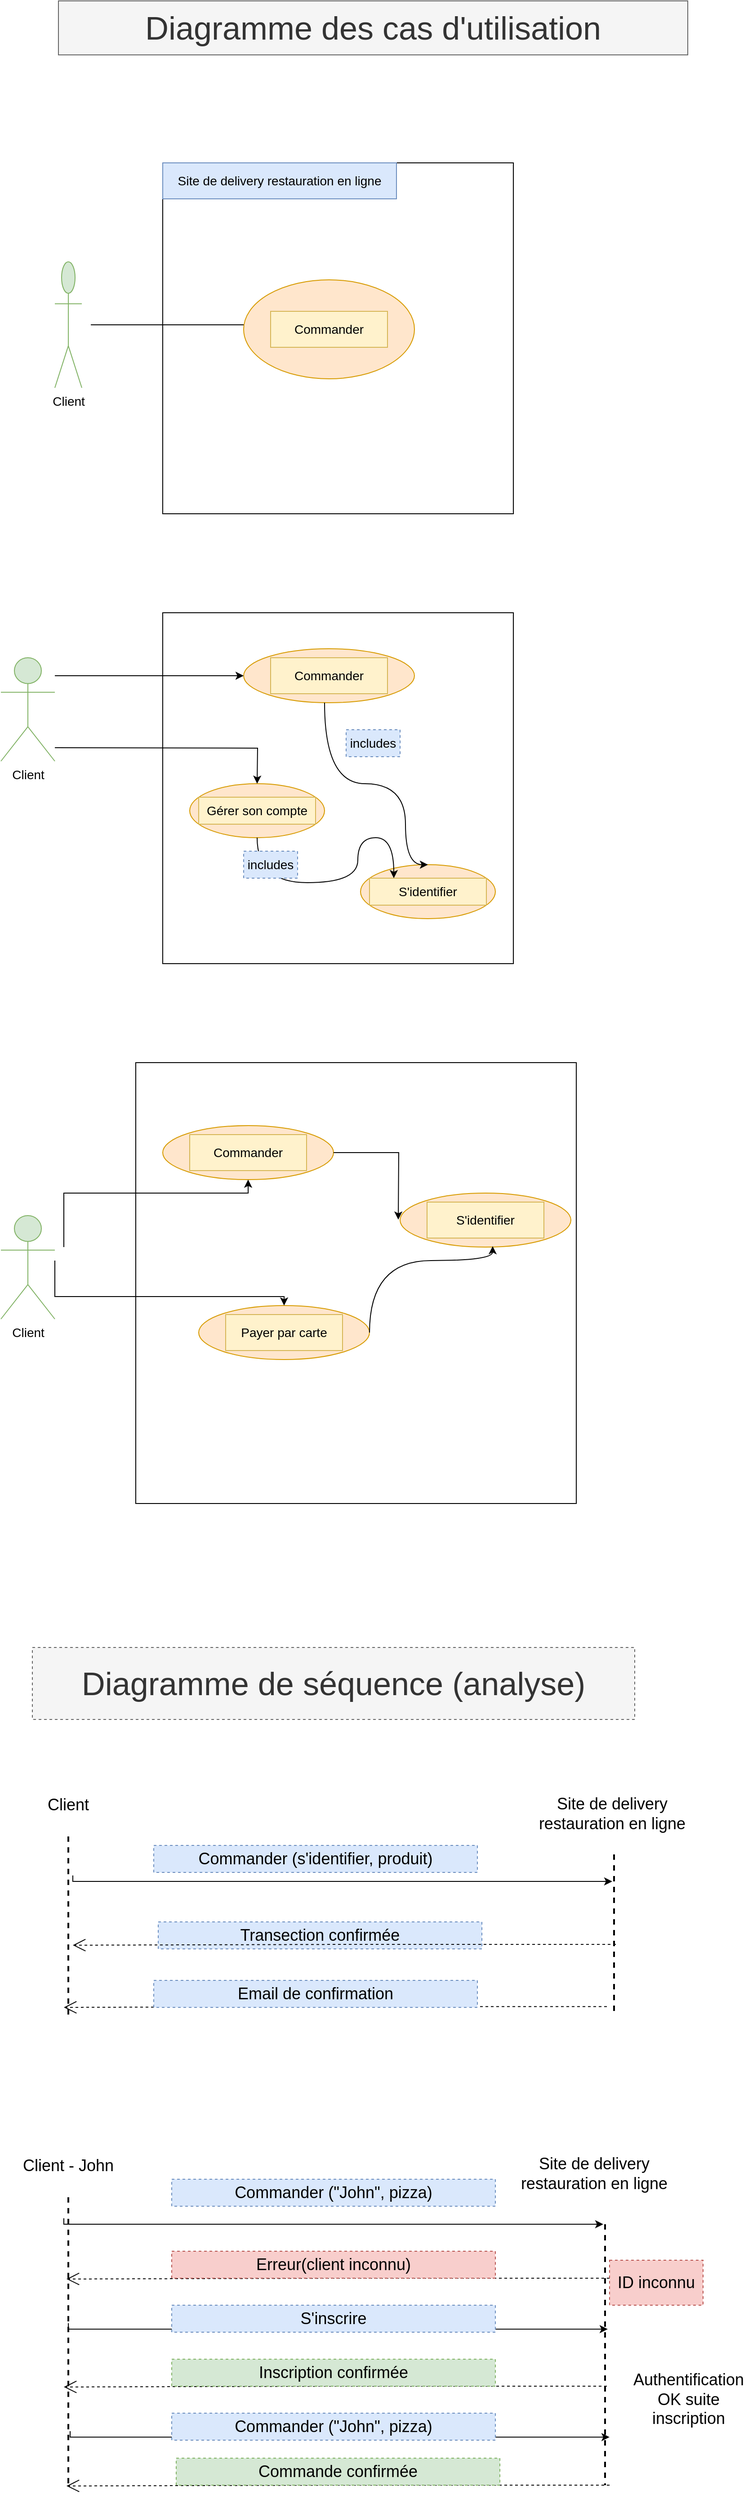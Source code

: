 <mxfile version="15.4.1" type="github">
  <diagram id="J45QLLrPWS1TGxtjDvdC" name="Page-1">
    <mxGraphModel dx="946" dy="1783" grid="1" gridSize="10" guides="1" tooltips="1" connect="1" arrows="1" fold="1" page="1" pageScale="1" pageWidth="827" pageHeight="1169" math="0" shadow="0">
      <root>
        <mxCell id="0" />
        <mxCell id="1" parent="0" />
        <mxCell id="biZ4iteftUsAlTBa2_1P-3" value="" style="whiteSpace=wrap;html=1;aspect=fixed;" parent="1" vertex="1">
          <mxGeometry x="210" y="-930" width="390" height="390" as="geometry" />
        </mxCell>
        <mxCell id="biZ4iteftUsAlTBa2_1P-5" value="" style="ellipse;whiteSpace=wrap;html=1;fillColor=#ffe6cc;strokeColor=#d79b00;" parent="1" vertex="1">
          <mxGeometry x="300" y="-800" width="190" height="110" as="geometry" />
        </mxCell>
        <mxCell id="biZ4iteftUsAlTBa2_1P-6" value="&lt;font style=&quot;font-size: 14px&quot;&gt;Commander&lt;/font&gt;" style="text;html=1;strokeColor=#d6b656;fillColor=#fff2cc;align=center;verticalAlign=middle;whiteSpace=wrap;rounded=0;" parent="1" vertex="1">
          <mxGeometry x="330" y="-765" width="130" height="40" as="geometry" />
        </mxCell>
        <mxCell id="biZ4iteftUsAlTBa2_1P-8" value="&lt;font style=&quot;font-size: 14px&quot;&gt;Site de delivery restauration en ligne&lt;/font&gt;" style="text;html=1;strokeColor=#6c8ebf;fillColor=#dae8fc;align=center;verticalAlign=middle;whiteSpace=wrap;rounded=0;" parent="1" vertex="1">
          <mxGeometry x="210" y="-930" width="260" height="40" as="geometry" />
        </mxCell>
        <mxCell id="jNWv_4Wls3N7F7shUMZf-1" value="&lt;font style=&quot;font-size: 36px&quot;&gt;Diagramme des cas d&#39;utilisation&lt;/font&gt;" style="text;html=1;strokeColor=#666666;fillColor=#f5f5f5;align=center;verticalAlign=middle;whiteSpace=wrap;rounded=0;fontColor=#333333;" parent="1" vertex="1">
          <mxGeometry x="94" y="-1110" width="700" height="60" as="geometry" />
        </mxCell>
        <mxCell id="jNWv_4Wls3N7F7shUMZf-9" value="" style="line;strokeWidth=1;rotatable=0;dashed=0;labelPosition=right;align=left;verticalAlign=middle;spacingTop=0;spacingLeft=6;points=[];portConstraint=eastwest;fontSize=14;" parent="1" vertex="1">
          <mxGeometry x="130" y="-755" width="170" height="10" as="geometry" />
        </mxCell>
        <mxCell id="jNWv_4Wls3N7F7shUMZf-12" value="&lt;font style=&quot;font-size: 14px&quot;&gt;Client&lt;/font&gt;" style="shape=umlActor;verticalLabelPosition=bottom;verticalAlign=top;html=1;outlineConnect=0;fillColor=#d5e8d4;strokeColor=#82b366;" parent="1" vertex="1">
          <mxGeometry x="90" y="-820" width="30" height="140" as="geometry" />
        </mxCell>
        <mxCell id="jNWv_4Wls3N7F7shUMZf-17" value="" style="whiteSpace=wrap;html=1;aspect=fixed;" parent="1" vertex="1">
          <mxGeometry x="210" y="-430" width="390" height="390" as="geometry" />
        </mxCell>
        <mxCell id="jNWv_4Wls3N7F7shUMZf-18" value="&lt;font style=&quot;font-size: 14px&quot;&gt;Client&lt;/font&gt;" style="shape=umlActor;verticalLabelPosition=bottom;verticalAlign=top;html=1;outlineConnect=0;fillColor=#d5e8d4;strokeColor=#82b366;" parent="1" vertex="1">
          <mxGeometry x="30" y="-380" width="60" height="115" as="geometry" />
        </mxCell>
        <mxCell id="jNWv_4Wls3N7F7shUMZf-19" value="" style="ellipse;whiteSpace=wrap;html=1;fillColor=#ffe6cc;strokeColor=#d79b00;" parent="1" vertex="1">
          <mxGeometry x="300" y="-390" width="190" height="60" as="geometry" />
        </mxCell>
        <mxCell id="jNWv_4Wls3N7F7shUMZf-20" value="&lt;font style=&quot;font-size: 14px&quot;&gt;Commander&lt;/font&gt;" style="text;html=1;strokeColor=#d6b656;fillColor=#fff2cc;align=center;verticalAlign=middle;whiteSpace=wrap;rounded=0;" parent="1" vertex="1">
          <mxGeometry x="330" y="-380" width="130" height="40" as="geometry" />
        </mxCell>
        <mxCell id="jNWv_4Wls3N7F7shUMZf-24" value="" style="ellipse;whiteSpace=wrap;html=1;fillColor=#ffe6cc;strokeColor=#d79b00;" parent="1" vertex="1">
          <mxGeometry x="240" y="-240" width="150" height="60" as="geometry" />
        </mxCell>
        <mxCell id="jNWv_4Wls3N7F7shUMZf-25" value="&lt;font style=&quot;font-size: 14px&quot;&gt;Gérer son compte&lt;/font&gt;" style="text;html=1;strokeColor=#d6b656;fillColor=#fff2cc;align=center;verticalAlign=middle;whiteSpace=wrap;rounded=0;" parent="1" vertex="1">
          <mxGeometry x="250" y="-225" width="130" height="30" as="geometry" />
        </mxCell>
        <mxCell id="jNWv_4Wls3N7F7shUMZf-29" value="" style="ellipse;whiteSpace=wrap;html=1;fillColor=#ffe6cc;strokeColor=#d79b00;" parent="1" vertex="1">
          <mxGeometry x="430" y="-150" width="150" height="60" as="geometry" />
        </mxCell>
        <mxCell id="jNWv_4Wls3N7F7shUMZf-30" value="&lt;font style=&quot;font-size: 14px&quot;&gt;S&#39;identifier&lt;/font&gt;" style="text;html=1;strokeColor=#d6b656;fillColor=#fff2cc;align=center;verticalAlign=middle;whiteSpace=wrap;rounded=0;" parent="1" vertex="1">
          <mxGeometry x="440" y="-135" width="130" height="30" as="geometry" />
        </mxCell>
        <mxCell id="jNWv_4Wls3N7F7shUMZf-54" value="" style="endArrow=classic;html=1;rounded=0;fontSize=14;edgeStyle=orthogonalEdgeStyle;" parent="1" edge="1">
          <mxGeometry width="50" height="50" relative="1" as="geometry">
            <mxPoint x="90" y="-280" as="sourcePoint" />
            <mxPoint x="315" y="-240" as="targetPoint" />
          </mxGeometry>
        </mxCell>
        <mxCell id="jNWv_4Wls3N7F7shUMZf-80" value="" style="curved=1;endArrow=classic;html=1;rounded=0;fontSize=14;edgeStyle=orthogonalEdgeStyle;entryX=0.208;entryY=0;entryDx=0;entryDy=0;entryPerimeter=0;" parent="1" source="jNWv_4Wls3N7F7shUMZf-24" target="jNWv_4Wls3N7F7shUMZf-30" edge="1">
          <mxGeometry width="50" height="50" relative="1" as="geometry">
            <mxPoint x="377" y="-130" as="sourcePoint" />
            <mxPoint x="427" y="-180" as="targetPoint" />
            <Array as="points">
              <mxPoint x="315" y="-130" />
              <mxPoint x="427" y="-130" />
              <mxPoint x="427" y="-180" />
              <mxPoint x="467" y="-180" />
            </Array>
          </mxGeometry>
        </mxCell>
        <mxCell id="jNWv_4Wls3N7F7shUMZf-83" value="" style="endArrow=classic;html=1;rounded=0;fontSize=14;edgeStyle=orthogonalEdgeStyle;" parent="1" edge="1">
          <mxGeometry width="50" height="50" relative="1" as="geometry">
            <mxPoint x="90" y="-360" as="sourcePoint" />
            <mxPoint x="300" y="-360" as="targetPoint" />
          </mxGeometry>
        </mxCell>
        <mxCell id="jNWv_4Wls3N7F7shUMZf-84" value="includes" style="text;html=1;strokeColor=#6c8ebf;fillColor=#dae8fc;align=center;verticalAlign=middle;whiteSpace=wrap;rounded=0;dashed=1;fontSize=14;" parent="1" vertex="1">
          <mxGeometry x="414" y="-300" width="60" height="30" as="geometry" />
        </mxCell>
        <mxCell id="jNWv_4Wls3N7F7shUMZf-85" value="includes" style="text;html=1;strokeColor=#6c8ebf;fillColor=#dae8fc;align=center;verticalAlign=middle;whiteSpace=wrap;rounded=0;dashed=1;fontSize=14;" parent="1" vertex="1">
          <mxGeometry x="300" y="-165" width="60" height="30" as="geometry" />
        </mxCell>
        <mxCell id="jNWv_4Wls3N7F7shUMZf-87" value="" style="whiteSpace=wrap;html=1;aspect=fixed;" parent="1" vertex="1">
          <mxGeometry x="180" y="70" width="490" height="490" as="geometry" />
        </mxCell>
        <mxCell id="jNWv_4Wls3N7F7shUMZf-88" value="" style="ellipse;whiteSpace=wrap;html=1;fillColor=#ffe6cc;strokeColor=#d79b00;" parent="1" vertex="1">
          <mxGeometry x="474" y="215" width="190" height="60" as="geometry" />
        </mxCell>
        <mxCell id="jNWv_4Wls3N7F7shUMZf-89" value="&lt;font style=&quot;font-size: 14px&quot;&gt;S&#39;identifier&lt;/font&gt;" style="text;html=1;strokeColor=#d6b656;fillColor=#fff2cc;align=center;verticalAlign=middle;whiteSpace=wrap;rounded=0;" parent="1" vertex="1">
          <mxGeometry x="504" y="225" width="130" height="40" as="geometry" />
        </mxCell>
        <mxCell id="jNWv_4Wls3N7F7shUMZf-90" value="&lt;font style=&quot;font-size: 14px&quot;&gt;Client&lt;/font&gt;" style="shape=umlActor;verticalLabelPosition=bottom;verticalAlign=top;html=1;outlineConnect=0;fillColor=#d5e8d4;strokeColor=#82b366;" parent="1" vertex="1">
          <mxGeometry x="30" y="240" width="60" height="115" as="geometry" />
        </mxCell>
        <mxCell id="jNWv_4Wls3N7F7shUMZf-92" value="" style="curved=1;endArrow=classic;html=1;rounded=0;fontSize=14;edgeStyle=orthogonalEdgeStyle;entryX=0.5;entryY=0;entryDx=0;entryDy=0;" parent="1" target="jNWv_4Wls3N7F7shUMZf-29" edge="1">
          <mxGeometry width="50" height="50" relative="1" as="geometry">
            <mxPoint x="390" y="-330" as="sourcePoint" />
            <mxPoint x="542.04" y="-285" as="targetPoint" />
            <Array as="points">
              <mxPoint x="390" y="-240" />
              <mxPoint x="480" y="-240" />
              <mxPoint x="480" y="-150" />
            </Array>
          </mxGeometry>
        </mxCell>
        <mxCell id="jNWv_4Wls3N7F7shUMZf-93" value="" style="ellipse;whiteSpace=wrap;html=1;fillColor=#ffe6cc;strokeColor=#d79b00;" parent="1" vertex="1">
          <mxGeometry x="210" y="140" width="190" height="60" as="geometry" />
        </mxCell>
        <mxCell id="jNWv_4Wls3N7F7shUMZf-94" value="&lt;font style=&quot;font-size: 14px&quot;&gt;Commander&lt;/font&gt;" style="text;html=1;strokeColor=#d6b656;fillColor=#fff2cc;align=center;verticalAlign=middle;whiteSpace=wrap;rounded=0;" parent="1" vertex="1">
          <mxGeometry x="240" y="150" width="130" height="40" as="geometry" />
        </mxCell>
        <mxCell id="jNWv_4Wls3N7F7shUMZf-95" value="" style="ellipse;whiteSpace=wrap;html=1;fillColor=#ffe6cc;strokeColor=#d79b00;" parent="1" vertex="1">
          <mxGeometry x="250" y="340" width="190" height="60" as="geometry" />
        </mxCell>
        <mxCell id="jNWv_4Wls3N7F7shUMZf-96" value="&lt;font style=&quot;font-size: 14px&quot;&gt;Payer par carte&lt;/font&gt;" style="text;html=1;strokeColor=#d6b656;fillColor=#fff2cc;align=center;verticalAlign=middle;whiteSpace=wrap;rounded=0;" parent="1" vertex="1">
          <mxGeometry x="280" y="350" width="130" height="40" as="geometry" />
        </mxCell>
        <mxCell id="jNWv_4Wls3N7F7shUMZf-99" value="" style="endArrow=classic;html=1;rounded=0;fontSize=14;edgeStyle=orthogonalEdgeStyle;entryX=0.5;entryY=1;entryDx=0;entryDy=0;" parent="1" target="jNWv_4Wls3N7F7shUMZf-93" edge="1">
          <mxGeometry width="50" height="50" relative="1" as="geometry">
            <mxPoint x="100" y="275" as="sourcePoint" />
            <mxPoint x="280" y="235" as="targetPoint" />
            <Array as="points">
              <mxPoint x="100" y="215" />
              <mxPoint x="305" y="215" />
            </Array>
          </mxGeometry>
        </mxCell>
        <mxCell id="jNWv_4Wls3N7F7shUMZf-100" value="" style="endArrow=classic;html=1;rounded=0;fontSize=14;edgeStyle=orthogonalEdgeStyle;exitX=1;exitY=0.5;exitDx=0;exitDy=0;" parent="1" source="jNWv_4Wls3N7F7shUMZf-93" edge="1">
          <mxGeometry width="50" height="50" relative="1" as="geometry">
            <mxPoint x="372" y="244.5" as="sourcePoint" />
            <mxPoint x="472" y="244.5" as="targetPoint" />
          </mxGeometry>
        </mxCell>
        <mxCell id="jNWv_4Wls3N7F7shUMZf-107" value="" style="endArrow=classic;html=1;rounded=0;fontSize=14;edgeStyle=orthogonalEdgeStyle;entryX=0.5;entryY=0;entryDx=0;entryDy=0;" parent="1" target="jNWv_4Wls3N7F7shUMZf-95" edge="1">
          <mxGeometry width="50" height="50" relative="1" as="geometry">
            <mxPoint x="90" y="290" as="sourcePoint" />
            <mxPoint x="320" y="215" as="targetPoint" />
            <Array as="points">
              <mxPoint x="90" y="330" />
              <mxPoint x="345" y="330" />
            </Array>
          </mxGeometry>
        </mxCell>
        <mxCell id="jNWv_4Wls3N7F7shUMZf-108" value="" style="curved=1;endArrow=classic;html=1;rounded=0;fontSize=14;fontColor=none;edgeStyle=orthogonalEdgeStyle;entryX=0.542;entryY=0.983;entryDx=0;entryDy=0;entryPerimeter=0;exitX=1;exitY=0.5;exitDx=0;exitDy=0;" parent="1" source="jNWv_4Wls3N7F7shUMZf-95" target="jNWv_4Wls3N7F7shUMZf-88" edge="1">
          <mxGeometry width="50" height="50" relative="1" as="geometry">
            <mxPoint x="390" y="340" as="sourcePoint" />
            <mxPoint x="440" y="290" as="targetPoint" />
            <Array as="points">
              <mxPoint x="440" y="290" />
              <mxPoint x="577" y="290" />
            </Array>
          </mxGeometry>
        </mxCell>
        <mxCell id="jNWv_4Wls3N7F7shUMZf-118" value="" style="endArrow=classic;html=1;rounded=0;fontSize=14;edgeStyle=orthogonalEdgeStyle;exitX=0.217;exitY=0;exitDx=0;exitDy=0;exitPerimeter=0;" parent="1" source="jNWv_4Wls3N7F7shUMZf-127" edge="1">
          <mxGeometry width="50" height="50" relative="1" as="geometry">
            <mxPoint x="195" y="980" as="sourcePoint" />
            <mxPoint x="710" y="980" as="targetPoint" />
            <Array as="points">
              <mxPoint x="110" y="980" />
            </Array>
          </mxGeometry>
        </mxCell>
        <mxCell id="jNWv_4Wls3N7F7shUMZf-120" value="&lt;font style=&quot;font-size: 18px&quot;&gt;Site de delivery restauration en ligne&lt;/font&gt;" style="text;html=1;strokeColor=none;fillColor=none;align=center;verticalAlign=middle;whiteSpace=wrap;rounded=0;dashed=1;fontSize=14;fontColor=none;" parent="1" vertex="1">
          <mxGeometry x="600" y="880" width="220" height="50" as="geometry" />
        </mxCell>
        <mxCell id="jNWv_4Wls3N7F7shUMZf-121" value="&lt;font style=&quot;font-size: 18px&quot;&gt;Commander (s&#39;identifier, produit)&lt;/font&gt;" style="text;html=1;strokeColor=#6c8ebf;fillColor=#dae8fc;align=center;verticalAlign=middle;whiteSpace=wrap;rounded=0;dashed=1;fontSize=14;" parent="1" vertex="1">
          <mxGeometry x="200" y="940" width="360" height="30" as="geometry" />
        </mxCell>
        <mxCell id="jNWv_4Wls3N7F7shUMZf-125" value="&lt;font style=&quot;font-size: 36px&quot;&gt;Diagramme de séquence (analyse)&lt;/font&gt;" style="text;html=1;strokeColor=#666666;fillColor=#f5f5f5;align=center;verticalAlign=middle;whiteSpace=wrap;rounded=0;dashed=1;fontSize=18;fontColor=#333333;" parent="1" vertex="1">
          <mxGeometry x="65" y="720" width="670" height="80" as="geometry" />
        </mxCell>
        <mxCell id="jNWv_4Wls3N7F7shUMZf-127" value="" style="line;strokeWidth=2;direction=south;html=1;dashed=1;fontSize=36;fontColor=none;align=left;" parent="1" vertex="1">
          <mxGeometry x="100" y="930" width="10" height="200" as="geometry" />
        </mxCell>
        <mxCell id="jNWv_4Wls3N7F7shUMZf-128" value="" style="line;strokeWidth=2;direction=south;html=1;dashed=1;fontSize=36;fontColor=none;align=left;" parent="1" vertex="1">
          <mxGeometry x="707" y="950" width="10" height="180" as="geometry" />
        </mxCell>
        <mxCell id="jNWv_4Wls3N7F7shUMZf-129" value="&lt;font style=&quot;font-size: 18px&quot;&gt;Client&lt;/font&gt;" style="text;html=1;strokeColor=none;fillColor=none;align=center;verticalAlign=middle;whiteSpace=wrap;rounded=0;dashed=1;fontSize=14;fontColor=none;" parent="1" vertex="1">
          <mxGeometry x="60" y="880" width="90" height="30" as="geometry" />
        </mxCell>
        <mxCell id="jNWv_4Wls3N7F7shUMZf-134" value="" style="endArrow=open;endSize=12;dashed=1;html=1;rounded=0;fontSize=14;fontColor=none;edgeStyle=orthogonalEdgeStyle;exitX=0.556;exitY=0.7;exitDx=0;exitDy=0;exitPerimeter=0;entryX=0.526;entryY=0.4;entryDx=0;entryDy=0;entryPerimeter=0;fontStyle=1" parent="1" edge="1">
          <mxGeometry width="160" relative="1" as="geometry">
            <mxPoint x="704" y="1119.1" as="sourcePoint" />
            <mxPoint x="100" y="1120" as="targetPoint" />
            <Array as="points">
              <mxPoint x="402" y="1119" />
              <mxPoint x="137" y="1120" />
            </Array>
          </mxGeometry>
        </mxCell>
        <mxCell id="jNWv_4Wls3N7F7shUMZf-136" value="&lt;font style=&quot;font-size: 18px&quot;&gt;Transection confirmée&lt;/font&gt;" style="text;html=1;strokeColor=#6c8ebf;fillColor=#dae8fc;align=center;verticalAlign=middle;whiteSpace=wrap;rounded=0;dashed=1;fontSize=14;" parent="1" vertex="1">
          <mxGeometry x="205" y="1025" width="360" height="30" as="geometry" />
        </mxCell>
        <mxCell id="jNWv_4Wls3N7F7shUMZf-137" value="&lt;font style=&quot;font-size: 18px&quot;&gt;Email de confirmation&lt;/font&gt;" style="text;html=1;strokeColor=#6c8ebf;fillColor=#dae8fc;align=center;verticalAlign=middle;whiteSpace=wrap;rounded=0;dashed=1;fontSize=14;" parent="1" vertex="1">
          <mxGeometry x="200" y="1090" width="360" height="30" as="geometry" />
        </mxCell>
        <mxCell id="jNWv_4Wls3N7F7shUMZf-139" value="" style="endArrow=classic;html=1;rounded=0;fontSize=14;edgeStyle=orthogonalEdgeStyle;exitX=0.217;exitY=0;exitDx=0;exitDy=0;exitPerimeter=0;" parent="1" edge="1">
          <mxGeometry width="50" height="50" relative="1" as="geometry">
            <mxPoint x="105" y="1471" as="sourcePoint" />
            <mxPoint x="705" y="1477.6" as="targetPoint" />
            <Array as="points">
              <mxPoint x="105" y="1477.6" />
            </Array>
          </mxGeometry>
        </mxCell>
        <mxCell id="jNWv_4Wls3N7F7shUMZf-140" value="" style="endArrow=classic;html=1;rounded=0;fontSize=14;edgeStyle=orthogonalEdgeStyle;exitX=0.217;exitY=0;exitDx=0;exitDy=0;exitPerimeter=0;" parent="1" edge="1">
          <mxGeometry width="50" height="50" relative="1" as="geometry">
            <mxPoint x="107" y="1591" as="sourcePoint" />
            <mxPoint x="707" y="1597.6" as="targetPoint" />
            <Array as="points">
              <mxPoint x="107" y="1597.6" />
            </Array>
          </mxGeometry>
        </mxCell>
        <mxCell id="jNWv_4Wls3N7F7shUMZf-142" value="" style="line;strokeWidth=2;direction=south;html=1;dashed=1;fontSize=36;fontColor=none;align=left;" parent="1" vertex="1">
          <mxGeometry x="100" y="1331" width="10" height="320" as="geometry" />
        </mxCell>
        <mxCell id="jNWv_4Wls3N7F7shUMZf-143" value="" style="line;strokeWidth=2;direction=south;html=1;dashed=1;fontSize=36;fontColor=none;align=left;" parent="1" vertex="1">
          <mxGeometry x="697" y="1361" width="10" height="290" as="geometry" />
        </mxCell>
        <mxCell id="jNWv_4Wls3N7F7shUMZf-144" value="" style="endArrow=classic;html=1;rounded=0;fontSize=14;edgeStyle=orthogonalEdgeStyle;exitX=0.217;exitY=0;exitDx=0;exitDy=0;exitPerimeter=0;" parent="1" edge="1">
          <mxGeometry width="50" height="50" relative="1" as="geometry">
            <mxPoint x="100" y="1354.4" as="sourcePoint" />
            <mxPoint x="700" y="1361" as="targetPoint" />
            <Array as="points">
              <mxPoint x="100" y="1361" />
            </Array>
          </mxGeometry>
        </mxCell>
        <mxCell id="jNWv_4Wls3N7F7shUMZf-145" value="" style="endArrow=open;endSize=12;dashed=1;html=1;rounded=0;fontSize=14;fontColor=none;edgeStyle=orthogonalEdgeStyle;exitX=0.556;exitY=0.7;exitDx=0;exitDy=0;exitPerimeter=0;entryX=0.526;entryY=0.4;entryDx=0;entryDy=0;entryPerimeter=0;fontStyle=1" parent="1" edge="1">
          <mxGeometry width="160" relative="1" as="geometry">
            <mxPoint x="707" y="1421" as="sourcePoint" />
            <mxPoint x="103" y="1421.9" as="targetPoint" />
            <Array as="points">
              <mxPoint x="405" y="1420.9" />
              <mxPoint x="140" y="1421.9" />
            </Array>
          </mxGeometry>
        </mxCell>
        <mxCell id="jNWv_4Wls3N7F7shUMZf-146" value="" style="endArrow=open;endSize=12;dashed=1;html=1;rounded=0;fontSize=14;fontColor=none;edgeStyle=orthogonalEdgeStyle;exitX=0.556;exitY=0.7;exitDx=0;exitDy=0;exitPerimeter=0;entryX=0.526;entryY=0.4;entryDx=0;entryDy=0;entryPerimeter=0;fontStyle=1" parent="1" edge="1">
          <mxGeometry width="160" relative="1" as="geometry">
            <mxPoint x="704" y="1541" as="sourcePoint" />
            <mxPoint x="100" y="1541.9" as="targetPoint" />
            <Array as="points">
              <mxPoint x="402" y="1540.9" />
              <mxPoint x="137" y="1541.9" />
            </Array>
          </mxGeometry>
        </mxCell>
        <mxCell id="jNWv_4Wls3N7F7shUMZf-147" value="" style="endArrow=open;endSize=12;dashed=1;html=1;rounded=0;fontSize=14;fontColor=none;edgeStyle=orthogonalEdgeStyle;exitX=0.556;exitY=0.7;exitDx=0;exitDy=0;exitPerimeter=0;entryX=0.526;entryY=0.4;entryDx=0;entryDy=0;entryPerimeter=0;fontStyle=1" parent="1" edge="1">
          <mxGeometry width="160" relative="1" as="geometry">
            <mxPoint x="707" y="1651" as="sourcePoint" />
            <mxPoint x="103" y="1651.9" as="targetPoint" />
            <Array as="points">
              <mxPoint x="405" y="1650.9" />
              <mxPoint x="140" y="1651.9" />
            </Array>
          </mxGeometry>
        </mxCell>
        <mxCell id="jNWv_4Wls3N7F7shUMZf-148" value="&lt;font style=&quot;font-size: 18px&quot;&gt;Client - John&lt;/font&gt;" style="text;html=1;strokeColor=none;fillColor=none;align=center;verticalAlign=middle;whiteSpace=wrap;rounded=0;dashed=1;fontSize=14;fontColor=none;" parent="1" vertex="1">
          <mxGeometry x="35" y="1281" width="140" height="30" as="geometry" />
        </mxCell>
        <mxCell id="jNWv_4Wls3N7F7shUMZf-149" value="&lt;font style=&quot;font-size: 18px&quot;&gt;Site de delivery restauration en ligne&lt;/font&gt;" style="text;html=1;strokeColor=none;fillColor=none;align=center;verticalAlign=middle;whiteSpace=wrap;rounded=0;dashed=1;fontSize=14;fontColor=none;" parent="1" vertex="1">
          <mxGeometry x="580" y="1280" width="220" height="50" as="geometry" />
        </mxCell>
        <mxCell id="jNWv_4Wls3N7F7shUMZf-150" value="&lt;font style=&quot;font-size: 18px&quot;&gt;Commander (&quot;John&quot;, pizza)&lt;/font&gt;" style="text;html=1;strokeColor=#6c8ebf;fillColor=#dae8fc;align=center;verticalAlign=middle;whiteSpace=wrap;rounded=0;dashed=1;fontSize=14;" parent="1" vertex="1">
          <mxGeometry x="220" y="1311" width="360" height="30" as="geometry" />
        </mxCell>
        <mxCell id="jNWv_4Wls3N7F7shUMZf-151" value="&lt;font style=&quot;font-size: 18px&quot;&gt;Erreur(client inconnu)&lt;/font&gt;" style="text;html=1;strokeColor=#b85450;fillColor=#f8cecc;align=center;verticalAlign=middle;whiteSpace=wrap;rounded=0;dashed=1;fontSize=14;" parent="1" vertex="1">
          <mxGeometry x="220" y="1391" width="360" height="30" as="geometry" />
        </mxCell>
        <mxCell id="jNWv_4Wls3N7F7shUMZf-154" value="" style="endArrow=open;endSize=12;dashed=1;html=1;rounded=0;fontSize=14;fontColor=none;edgeStyle=orthogonalEdgeStyle;exitX=0.556;exitY=0.7;exitDx=0;exitDy=0;exitPerimeter=0;entryX=0.526;entryY=0.4;entryDx=0;entryDy=0;entryPerimeter=0;fontStyle=1" parent="1" edge="1">
          <mxGeometry width="160" relative="1" as="geometry">
            <mxPoint x="714" y="1050" as="sourcePoint" />
            <mxPoint x="110" y="1050.9" as="targetPoint" />
            <Array as="points">
              <mxPoint x="412" y="1049.9" />
              <mxPoint x="147" y="1050.9" />
            </Array>
          </mxGeometry>
        </mxCell>
        <mxCell id="jNWv_4Wls3N7F7shUMZf-157" value="&lt;font style=&quot;font-size: 18px&quot;&gt;S&#39;inscrire&lt;/font&gt;" style="text;html=1;strokeColor=#6c8ebf;fillColor=#dae8fc;align=center;verticalAlign=middle;whiteSpace=wrap;rounded=0;dashed=1;fontSize=14;" parent="1" vertex="1">
          <mxGeometry x="220" y="1451" width="360" height="30" as="geometry" />
        </mxCell>
        <mxCell id="jNWv_4Wls3N7F7shUMZf-158" value="&lt;font style=&quot;font-size: 18px&quot;&gt;Inscription confirmée&lt;/font&gt;" style="text;html=1;strokeColor=#82b366;fillColor=#d5e8d4;align=center;verticalAlign=middle;whiteSpace=wrap;rounded=0;dashed=1;fontSize=14;" parent="1" vertex="1">
          <mxGeometry x="220" y="1511" width="360" height="30" as="geometry" />
        </mxCell>
        <mxCell id="jNWv_4Wls3N7F7shUMZf-159" value="&lt;font style=&quot;font-size: 18px&quot;&gt;Commander (&quot;John&quot;, pizza)&lt;/font&gt;" style="text;html=1;strokeColor=#6c8ebf;fillColor=#dae8fc;align=center;verticalAlign=middle;whiteSpace=wrap;rounded=0;dashed=1;fontSize=14;" parent="1" vertex="1">
          <mxGeometry x="220" y="1571" width="360" height="30" as="geometry" />
        </mxCell>
        <mxCell id="jNWv_4Wls3N7F7shUMZf-160" value="&lt;font style=&quot;font-size: 18px&quot;&gt;Commande confirmée&lt;/font&gt;" style="text;html=1;strokeColor=#82b366;fillColor=#d5e8d4;align=center;verticalAlign=middle;whiteSpace=wrap;rounded=0;dashed=1;fontSize=14;" parent="1" vertex="1">
          <mxGeometry x="225" y="1621" width="360" height="30" as="geometry" />
        </mxCell>
        <mxCell id="jNWv_4Wls3N7F7shUMZf-161" value="&lt;font style=&quot;font-size: 18px&quot;&gt;ID inconnu&lt;/font&gt;" style="text;html=1;strokeColor=#b85450;fillColor=#f8cecc;align=center;verticalAlign=middle;whiteSpace=wrap;rounded=0;dashed=1;fontSize=14;" parent="1" vertex="1">
          <mxGeometry x="707" y="1401" width="104" height="50" as="geometry" />
        </mxCell>
        <mxCell id="jNWv_4Wls3N7F7shUMZf-162" value="&lt;font style=&quot;font-size: 18px&quot;&gt;Authentification OK suite inscription&lt;/font&gt;" style="text;html=1;strokeColor=none;fillColor=none;align=center;verticalAlign=middle;whiteSpace=wrap;rounded=0;dashed=1;fontSize=14;fontColor=none;" parent="1" vertex="1">
          <mxGeometry x="730" y="1511" width="130" height="90" as="geometry" />
        </mxCell>
      </root>
    </mxGraphModel>
  </diagram>
</mxfile>

